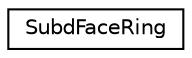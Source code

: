 digraph G
{
  edge [fontname="Helvetica",fontsize="10",labelfontname="Helvetica",labelfontsize="10"];
  node [fontname="Helvetica",fontsize="10",shape=record];
  rankdir=LR;
  Node1 [label="SubdFaceRing",height=0.2,width=0.4,color="black", fillcolor="white", style="filled",URL="$db/d25/classSubdFaceRing.html"];
}
